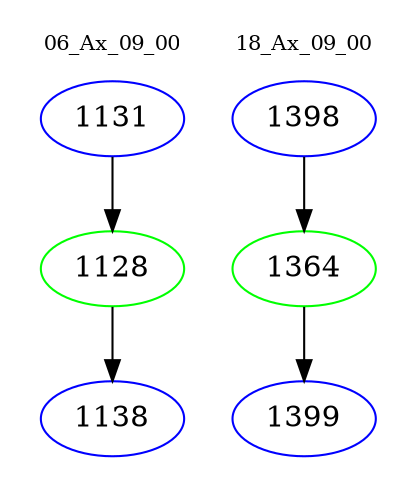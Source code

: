 digraph{
subgraph cluster_0 {
color = white
label = "06_Ax_09_00";
fontsize=10;
T0_1131 [label="1131", color="blue"]
T0_1131 -> T0_1128 [color="black"]
T0_1128 [label="1128", color="green"]
T0_1128 -> T0_1138 [color="black"]
T0_1138 [label="1138", color="blue"]
}
subgraph cluster_1 {
color = white
label = "18_Ax_09_00";
fontsize=10;
T1_1398 [label="1398", color="blue"]
T1_1398 -> T1_1364 [color="black"]
T1_1364 [label="1364", color="green"]
T1_1364 -> T1_1399 [color="black"]
T1_1399 [label="1399", color="blue"]
}
}
